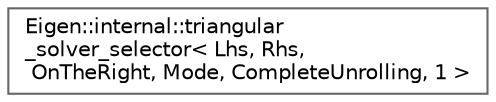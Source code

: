 digraph "类继承关系图"
{
 // LATEX_PDF_SIZE
  bgcolor="transparent";
  edge [fontname=Helvetica,fontsize=10,labelfontname=Helvetica,labelfontsize=10];
  node [fontname=Helvetica,fontsize=10,shape=box,height=0.2,width=0.4];
  rankdir="LR";
  Node0 [id="Node000000",label="Eigen::internal::triangular\l_solver_selector\< Lhs, Rhs,\l OnTheRight, Mode, CompleteUnrolling, 1 \>",height=0.2,width=0.4,color="grey40", fillcolor="white", style="filled",URL="$struct_eigen_1_1internal_1_1triangular__solver__selector_3_01_lhs_00_01_rhs_00_01_on_the_right_0718422e7095664eb478cc4024fd5b399.html",tooltip=" "];
}
